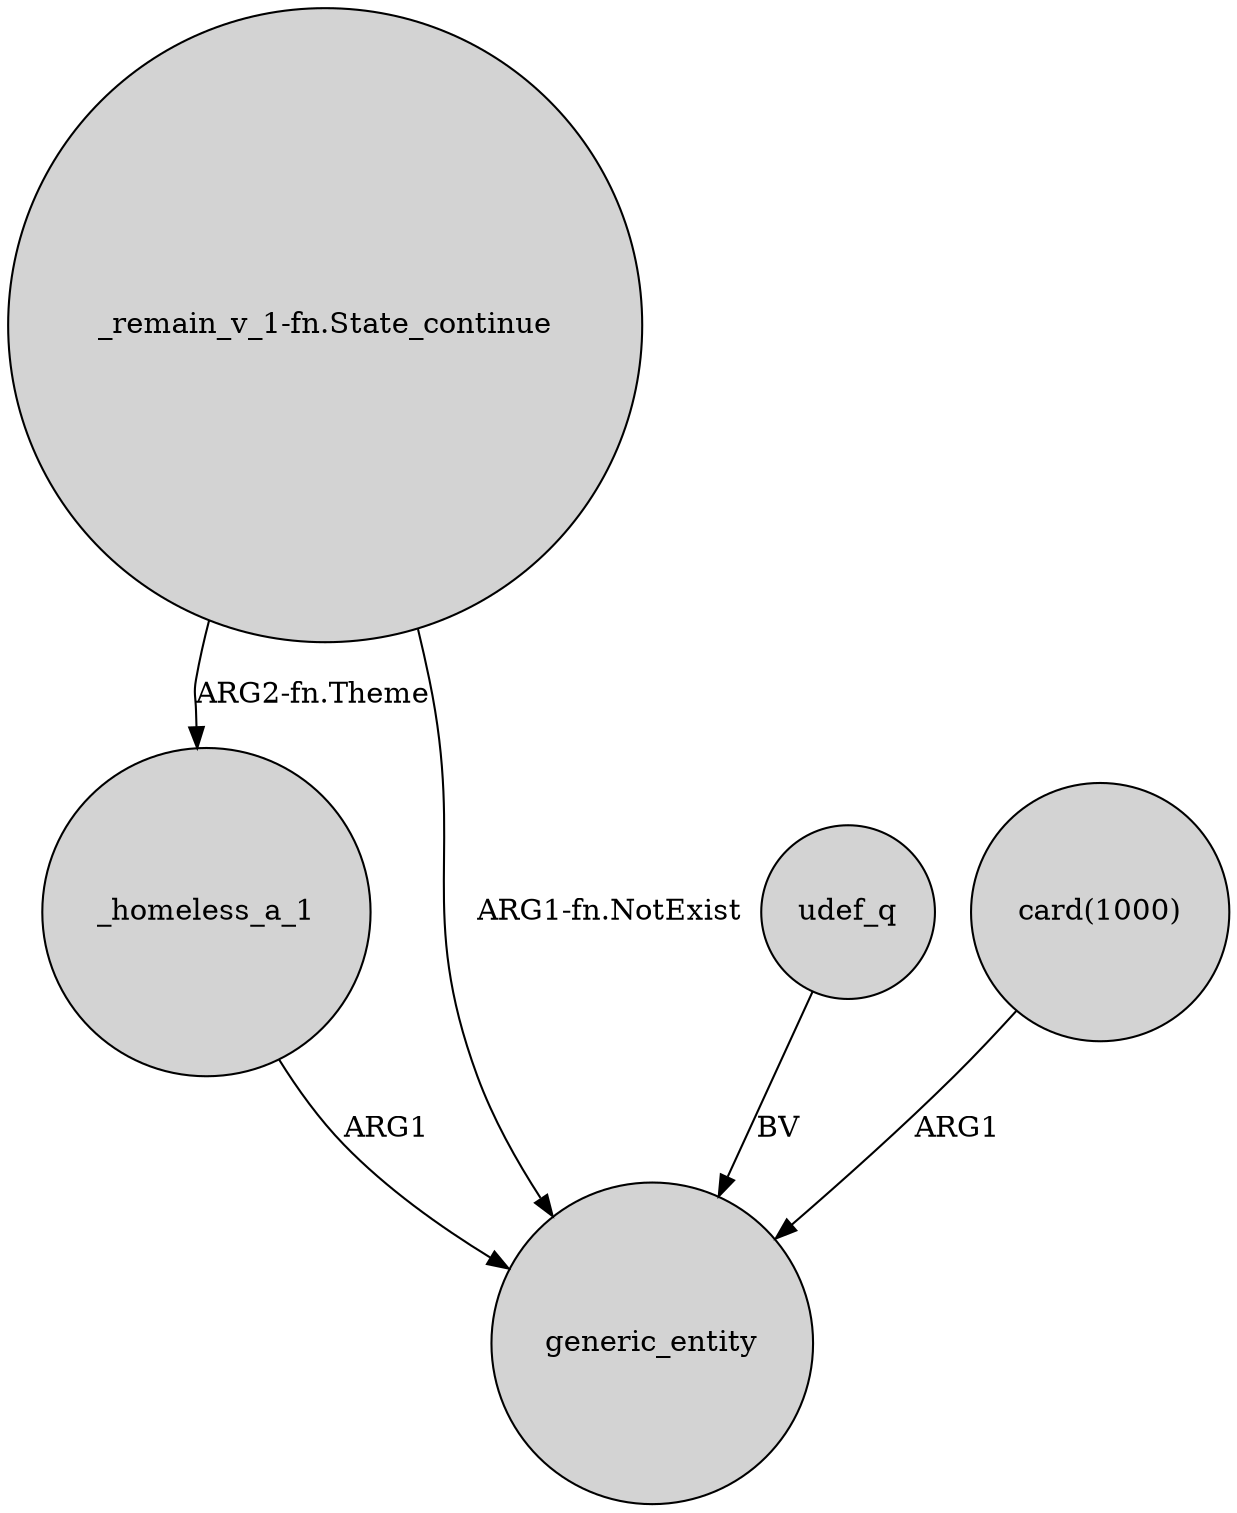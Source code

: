 digraph {
	node [shape=circle style=filled]
	"_remain_v_1-fn.State_continue" -> _homeless_a_1 [label="ARG2-fn.Theme"]
	"_remain_v_1-fn.State_continue" -> generic_entity [label="ARG1-fn.NotExist"]
	udef_q -> generic_entity [label=BV]
	_homeless_a_1 -> generic_entity [label=ARG1]
	"card(1000)" -> generic_entity [label=ARG1]
}
